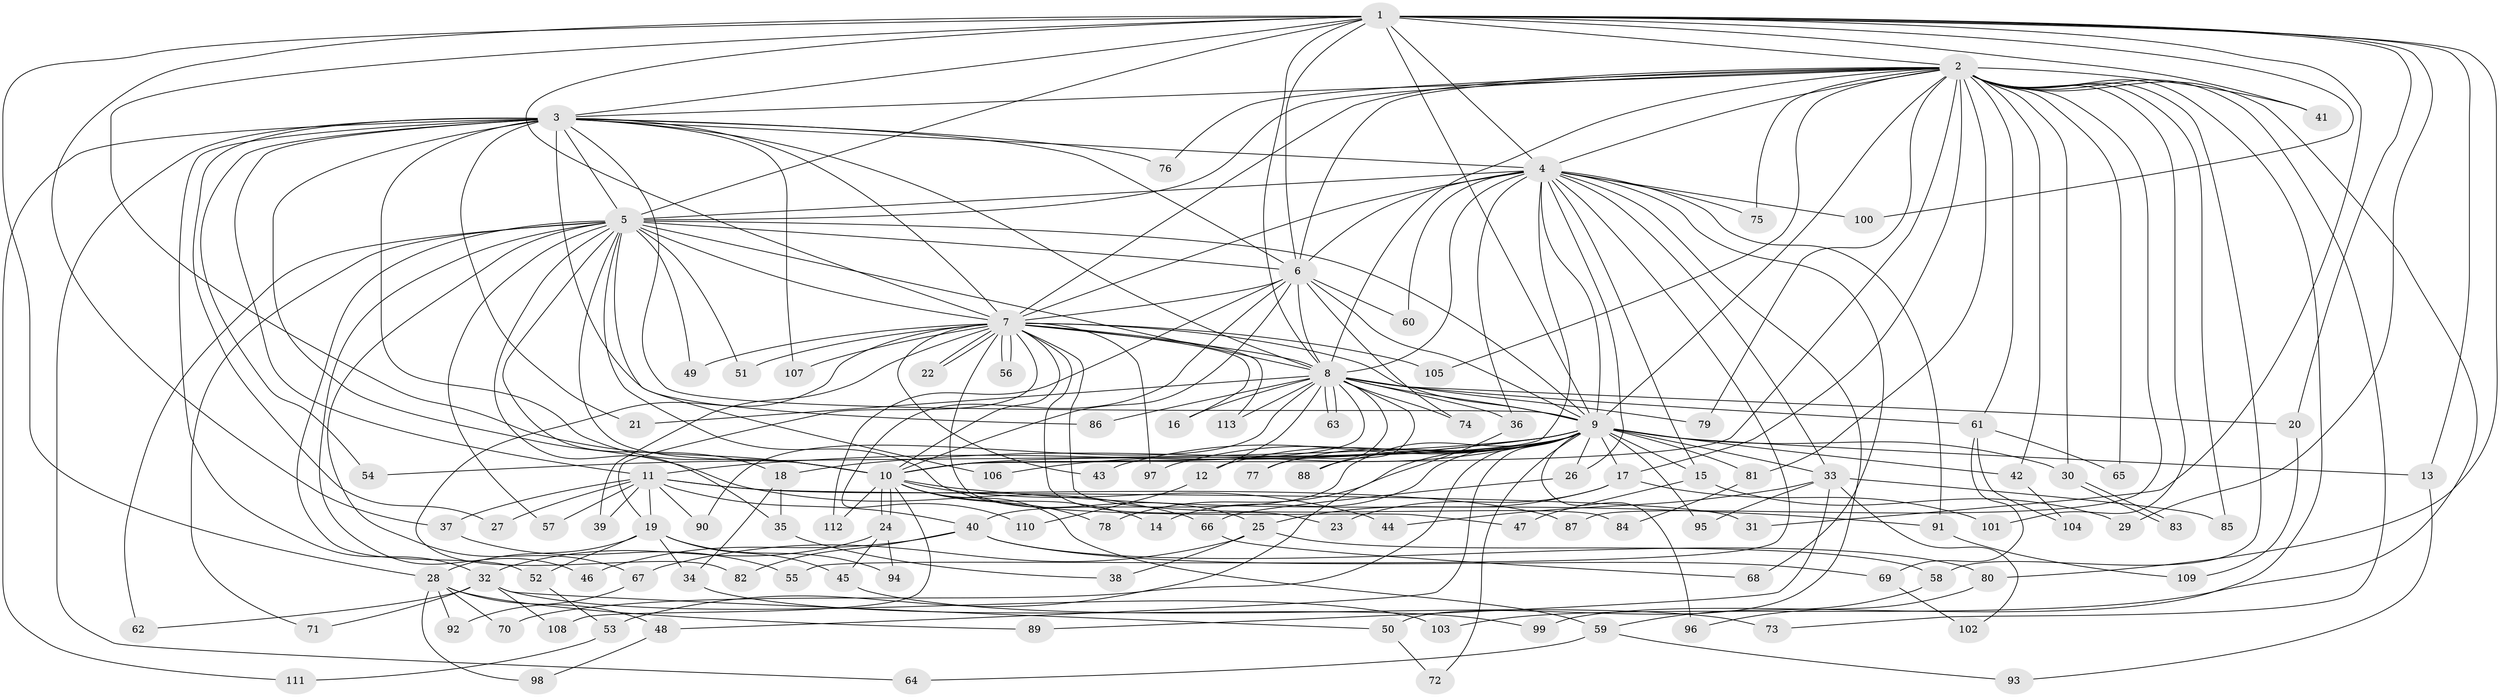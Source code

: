 // Generated by graph-tools (version 1.1) at 2025/25/03/09/25 03:25:43]
// undirected, 113 vertices, 251 edges
graph export_dot {
graph [start="1"]
  node [color=gray90,style=filled];
  1;
  2;
  3;
  4;
  5;
  6;
  7;
  8;
  9;
  10;
  11;
  12;
  13;
  14;
  15;
  16;
  17;
  18;
  19;
  20;
  21;
  22;
  23;
  24;
  25;
  26;
  27;
  28;
  29;
  30;
  31;
  32;
  33;
  34;
  35;
  36;
  37;
  38;
  39;
  40;
  41;
  42;
  43;
  44;
  45;
  46;
  47;
  48;
  49;
  50;
  51;
  52;
  53;
  54;
  55;
  56;
  57;
  58;
  59;
  60;
  61;
  62;
  63;
  64;
  65;
  66;
  67;
  68;
  69;
  70;
  71;
  72;
  73;
  74;
  75;
  76;
  77;
  78;
  79;
  80;
  81;
  82;
  83;
  84;
  85;
  86;
  87;
  88;
  89;
  90;
  91;
  92;
  93;
  94;
  95;
  96;
  97;
  98;
  99;
  100;
  101;
  102;
  103;
  104;
  105;
  106;
  107;
  108;
  109;
  110;
  111;
  112;
  113;
  1 -- 2;
  1 -- 3;
  1 -- 4;
  1 -- 5;
  1 -- 6;
  1 -- 7;
  1 -- 8;
  1 -- 9;
  1 -- 10;
  1 -- 13;
  1 -- 20;
  1 -- 28;
  1 -- 29;
  1 -- 31;
  1 -- 37;
  1 -- 41;
  1 -- 80;
  1 -- 100;
  2 -- 3;
  2 -- 4;
  2 -- 5;
  2 -- 6;
  2 -- 7;
  2 -- 8;
  2 -- 9;
  2 -- 10;
  2 -- 17;
  2 -- 30;
  2 -- 41;
  2 -- 42;
  2 -- 58;
  2 -- 61;
  2 -- 65;
  2 -- 73;
  2 -- 75;
  2 -- 76;
  2 -- 79;
  2 -- 81;
  2 -- 85;
  2 -- 87;
  2 -- 99;
  2 -- 101;
  2 -- 103;
  2 -- 105;
  3 -- 4;
  3 -- 5;
  3 -- 6;
  3 -- 7;
  3 -- 8;
  3 -- 9;
  3 -- 10;
  3 -- 11;
  3 -- 21;
  3 -- 27;
  3 -- 32;
  3 -- 54;
  3 -- 64;
  3 -- 66;
  3 -- 76;
  3 -- 86;
  3 -- 107;
  3 -- 111;
  4 -- 5;
  4 -- 6;
  4 -- 7;
  4 -- 8;
  4 -- 9;
  4 -- 10;
  4 -- 15;
  4 -- 26;
  4 -- 33;
  4 -- 36;
  4 -- 50;
  4 -- 55;
  4 -- 60;
  4 -- 68;
  4 -- 75;
  4 -- 91;
  4 -- 100;
  5 -- 6;
  5 -- 7;
  5 -- 8;
  5 -- 9;
  5 -- 10;
  5 -- 18;
  5 -- 25;
  5 -- 35;
  5 -- 46;
  5 -- 49;
  5 -- 51;
  5 -- 52;
  5 -- 57;
  5 -- 62;
  5 -- 67;
  5 -- 71;
  5 -- 106;
  6 -- 7;
  6 -- 8;
  6 -- 9;
  6 -- 10;
  6 -- 60;
  6 -- 74;
  6 -- 110;
  6 -- 112;
  7 -- 8;
  7 -- 9;
  7 -- 10;
  7 -- 16;
  7 -- 19;
  7 -- 22;
  7 -- 22;
  7 -- 23;
  7 -- 39;
  7 -- 43;
  7 -- 47;
  7 -- 49;
  7 -- 51;
  7 -- 56;
  7 -- 56;
  7 -- 82;
  7 -- 84;
  7 -- 97;
  7 -- 105;
  7 -- 107;
  7 -- 113;
  8 -- 9;
  8 -- 10;
  8 -- 12;
  8 -- 16;
  8 -- 20;
  8 -- 21;
  8 -- 36;
  8 -- 61;
  8 -- 63;
  8 -- 63;
  8 -- 74;
  8 -- 77;
  8 -- 79;
  8 -- 86;
  8 -- 88;
  8 -- 90;
  8 -- 113;
  9 -- 10;
  9 -- 11;
  9 -- 12;
  9 -- 13;
  9 -- 14;
  9 -- 15;
  9 -- 17;
  9 -- 18;
  9 -- 26;
  9 -- 30;
  9 -- 33;
  9 -- 40;
  9 -- 42;
  9 -- 43;
  9 -- 48;
  9 -- 54;
  9 -- 70;
  9 -- 72;
  9 -- 77;
  9 -- 78;
  9 -- 81;
  9 -- 88;
  9 -- 95;
  9 -- 96;
  9 -- 97;
  9 -- 106;
  10 -- 14;
  10 -- 24;
  10 -- 24;
  10 -- 44;
  10 -- 59;
  10 -- 78;
  10 -- 91;
  10 -- 108;
  10 -- 112;
  11 -- 19;
  11 -- 27;
  11 -- 31;
  11 -- 37;
  11 -- 39;
  11 -- 40;
  11 -- 57;
  11 -- 87;
  11 -- 90;
  12 -- 110;
  13 -- 93;
  15 -- 29;
  15 -- 47;
  17 -- 23;
  17 -- 25;
  17 -- 101;
  18 -- 34;
  18 -- 35;
  19 -- 28;
  19 -- 34;
  19 -- 45;
  19 -- 52;
  19 -- 94;
  20 -- 109;
  24 -- 32;
  24 -- 45;
  24 -- 94;
  25 -- 38;
  25 -- 58;
  25 -- 67;
  26 -- 66;
  28 -- 48;
  28 -- 70;
  28 -- 89;
  28 -- 92;
  28 -- 98;
  30 -- 83;
  30 -- 83;
  32 -- 50;
  32 -- 62;
  32 -- 71;
  32 -- 103;
  32 -- 108;
  33 -- 44;
  33 -- 85;
  33 -- 89;
  33 -- 95;
  33 -- 102;
  34 -- 99;
  35 -- 38;
  36 -- 53;
  37 -- 55;
  40 -- 46;
  40 -- 69;
  40 -- 80;
  40 -- 82;
  42 -- 104;
  45 -- 73;
  48 -- 98;
  50 -- 72;
  52 -- 53;
  53 -- 111;
  58 -- 59;
  59 -- 64;
  59 -- 93;
  61 -- 65;
  61 -- 69;
  61 -- 104;
  66 -- 68;
  67 -- 92;
  69 -- 102;
  80 -- 96;
  81 -- 84;
  91 -- 109;
}
